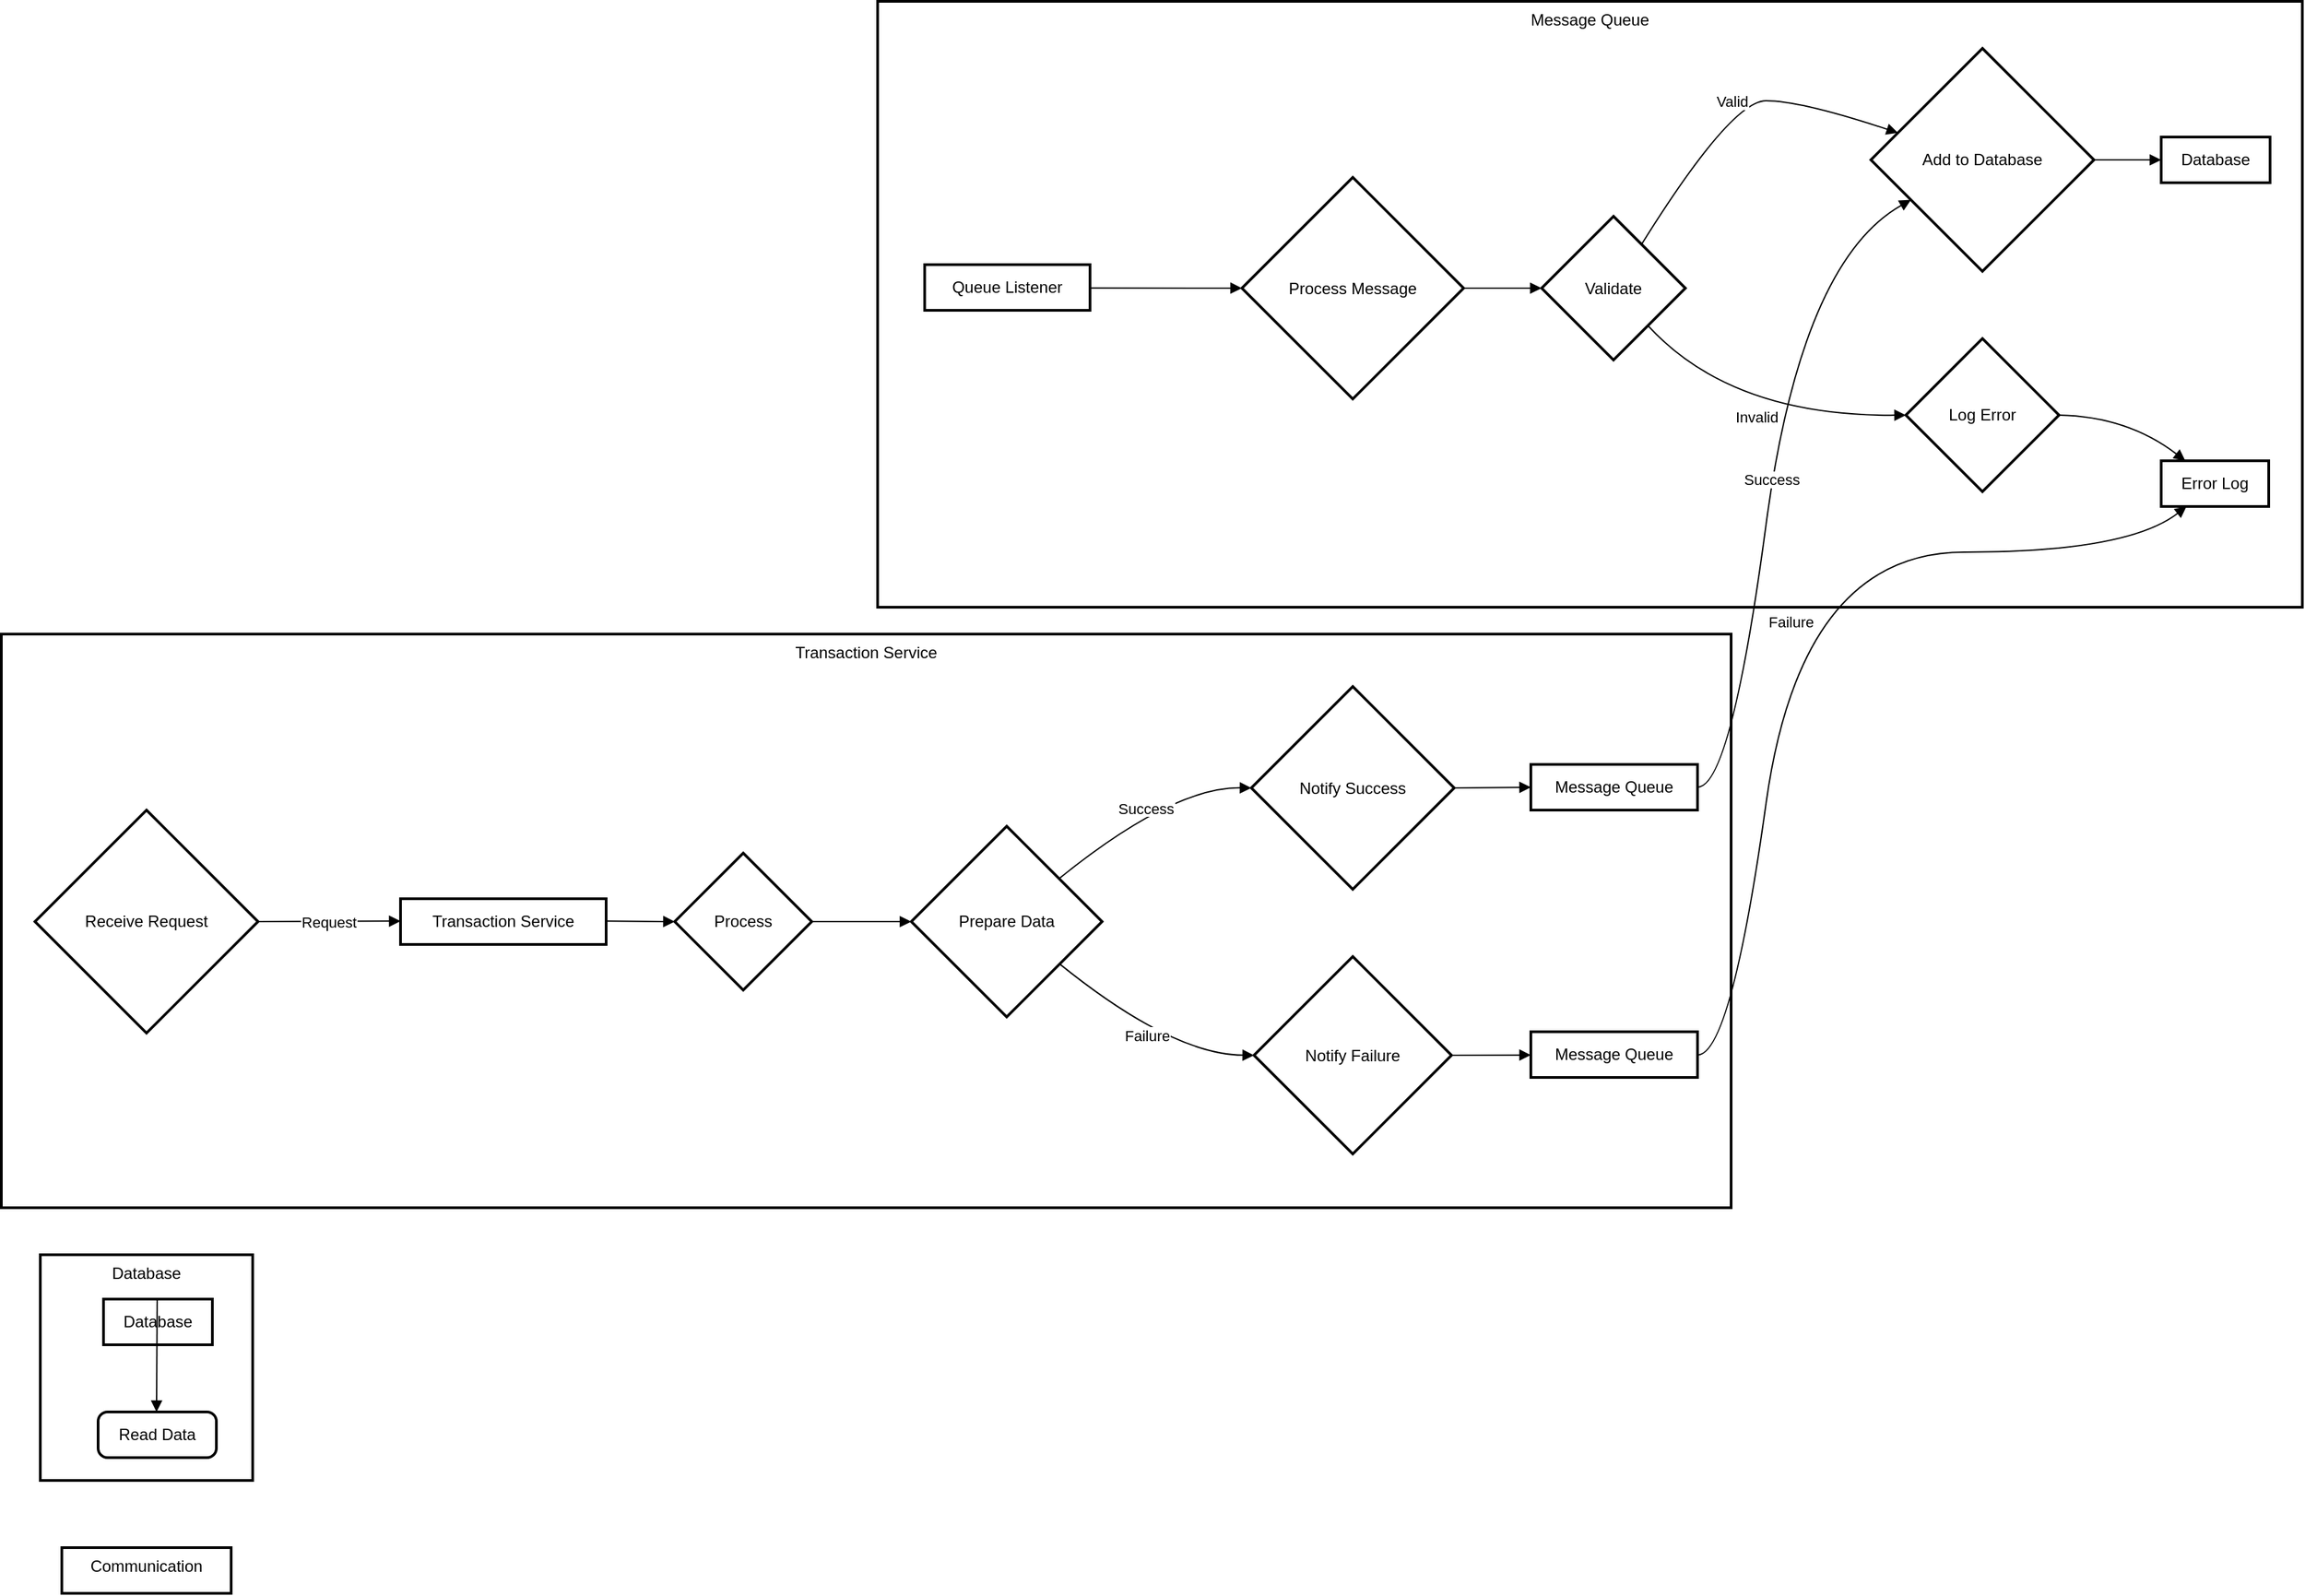 <mxfile version="24.7.6">
  <diagram name="Page-1" id="mJASKHyNwnHnYTRJuOTG">
    <mxGraphModel>
      <root>
        <mxCell id="0" />
        <mxCell id="1" parent="0" />
        <mxCell id="2" value="Transaction Service" style="whiteSpace=wrap;strokeWidth=2;verticalAlign=top;" vertex="1" parent="1">
          <mxGeometry y="471" width="1287" height="427" as="geometry" />
        </mxCell>
        <mxCell id="3" value="Transaction Service" style="whiteSpace=wrap;strokeWidth=2;" vertex="1" parent="1">
          <mxGeometry x="297" y="668" width="153" height="34" as="geometry" />
        </mxCell>
        <mxCell id="4" value="Receive Request" style="rhombus;strokeWidth=2;whiteSpace=wrap;" vertex="1" parent="1">
          <mxGeometry x="25" y="602" width="166" height="166" as="geometry" />
        </mxCell>
        <mxCell id="5" value="Process" style="rhombus;strokeWidth=2;whiteSpace=wrap;" vertex="1" parent="1">
          <mxGeometry x="501" y="634" width="102" height="102" as="geometry" />
        </mxCell>
        <mxCell id="6" value="Prepare Data" style="rhombus;strokeWidth=2;whiteSpace=wrap;" vertex="1" parent="1">
          <mxGeometry x="677" y="614" width="142" height="142" as="geometry" />
        </mxCell>
        <mxCell id="7" value="Notify Success" style="rhombus;strokeWidth=2;whiteSpace=wrap;" vertex="1" parent="1">
          <mxGeometry x="930" y="510" width="151" height="151" as="geometry" />
        </mxCell>
        <mxCell id="8" value="Message Queue" style="whiteSpace=wrap;strokeWidth=2;" vertex="1" parent="1">
          <mxGeometry x="1138" y="568" width="124" height="34" as="geometry" />
        </mxCell>
        <mxCell id="9" value="Notify Failure" style="rhombus;strokeWidth=2;whiteSpace=wrap;" vertex="1" parent="1">
          <mxGeometry x="932" y="711" width="147" height="147" as="geometry" />
        </mxCell>
        <mxCell id="10" value="Message Queue" style="whiteSpace=wrap;strokeWidth=2;" vertex="1" parent="1">
          <mxGeometry x="1138" y="767" width="124" height="34" as="geometry" />
        </mxCell>
        <mxCell id="11" value="Database" style="whiteSpace=wrap;strokeWidth=2;verticalAlign=top;" vertex="1" parent="1">
          <mxGeometry x="29" y="933" width="158" height="168" as="geometry" />
        </mxCell>
        <mxCell id="12" value="Read Data" style="rounded=1;absoluteArcSize=1;arcSize=14;whiteSpace=wrap;strokeWidth=2;" vertex="1" parent="11">
          <mxGeometry x="43" y="117" width="88" height="34" as="geometry" />
        </mxCell>
        <mxCell id="13" value="Database" style="whiteSpace=wrap;strokeWidth=2;" vertex="1" parent="11">
          <mxGeometry x="47" y="33" width="81" height="34" as="geometry" />
        </mxCell>
        <mxCell id="14" value="" style="curved=1;startArrow=none;endArrow=block;exitX=0.13;exitY=-26.44;entryX=0.17;entryY=-27.44;" edge="1" parent="11" source="13" target="12">
          <mxGeometry relative="1" as="geometry">
            <Array as="points" />
          </mxGeometry>
        </mxCell>
        <mxCell id="15" value="Message Queue" style="whiteSpace=wrap;strokeWidth=2;verticalAlign=top;" vertex="1" parent="1">
          <mxGeometry x="652" width="1060" height="451" as="geometry" />
        </mxCell>
        <mxCell id="16" value="Process Message" style="rhombus;strokeWidth=2;whiteSpace=wrap;" vertex="1" parent="1">
          <mxGeometry x="923" y="131" width="165" height="165" as="geometry" />
        </mxCell>
        <mxCell id="17" value="Queue Listener" style="whiteSpace=wrap;strokeWidth=2;" vertex="1" parent="1">
          <mxGeometry x="687" y="196" width="123" height="34" as="geometry" />
        </mxCell>
        <mxCell id="18" value="Validate" style="rhombus;strokeWidth=2;whiteSpace=wrap;" vertex="1" parent="1">
          <mxGeometry x="1146" y="160" width="107" height="107" as="geometry" />
        </mxCell>
        <mxCell id="19" value="Add to Database" style="rhombus;strokeWidth=2;whiteSpace=wrap;" vertex="1" parent="1">
          <mxGeometry x="1391" y="35" width="166" height="166" as="geometry" />
        </mxCell>
        <mxCell id="20" value="Database" style="whiteSpace=wrap;strokeWidth=2;" vertex="1" parent="1">
          <mxGeometry x="1607" y="101" width="81" height="34" as="geometry" />
        </mxCell>
        <mxCell id="21" value="Log Error" style="rhombus;strokeWidth=2;whiteSpace=wrap;" vertex="1" parent="1">
          <mxGeometry x="1417" y="251" width="114" height="114" as="geometry" />
        </mxCell>
        <mxCell id="22" value="Error Log" style="whiteSpace=wrap;strokeWidth=2;" vertex="1" parent="1">
          <mxGeometry x="1607" y="342" width="80" height="34" as="geometry" />
        </mxCell>
        <mxCell id="23" value="Communication" style="whiteSpace=wrap;strokeWidth=2;verticalAlign=top;" vertex="1" parent="1">
          <mxGeometry x="45" y="1151" width="126" height="34" as="geometry" />
        </mxCell>
        <mxCell id="24" value="" style="curved=1;startArrow=none;endArrow=block;exitX=1;exitY=0.51;entryX=0;entryY=0.5;" edge="1" parent="1" source="17" target="16">
          <mxGeometry relative="1" as="geometry">
            <Array as="points" />
          </mxGeometry>
        </mxCell>
        <mxCell id="25" value="" style="curved=1;startArrow=none;endArrow=block;exitX=1;exitY=0.5;entryX=0;entryY=0.5;" edge="1" parent="1" source="16" target="18">
          <mxGeometry relative="1" as="geometry">
            <Array as="points" />
          </mxGeometry>
        </mxCell>
        <mxCell id="26" value="Valid" style="curved=1;startArrow=none;endArrow=block;exitX=0.82;exitY=0;entryX=0;entryY=0.34;" edge="1" parent="1" source="18" target="19">
          <mxGeometry relative="1" as="geometry">
            <Array as="points">
              <mxPoint x="1287" y="74" />
              <mxPoint x="1339" y="74" />
            </Array>
          </mxGeometry>
        </mxCell>
        <mxCell id="27" value="" style="curved=1;startArrow=none;endArrow=block;exitX=1;exitY=0.5;entryX=0;entryY=0.5;" edge="1" parent="1" source="19" target="20">
          <mxGeometry relative="1" as="geometry">
            <Array as="points" />
          </mxGeometry>
        </mxCell>
        <mxCell id="28" value="Invalid" style="curved=1;startArrow=none;endArrow=block;exitX=0.96;exitY=1;entryX=0;entryY=0.5;" edge="1" parent="1" source="18" target="21">
          <mxGeometry relative="1" as="geometry">
            <Array as="points">
              <mxPoint x="1287" y="309" />
            </Array>
          </mxGeometry>
        </mxCell>
        <mxCell id="29" value="" style="curved=1;startArrow=none;endArrow=block;exitX=1;exitY=0.5;entryX=0.23;entryY=0.01;" edge="1" parent="1" source="21" target="22">
          <mxGeometry relative="1" as="geometry">
            <Array as="points">
              <mxPoint x="1582" y="309" />
            </Array>
          </mxGeometry>
        </mxCell>
        <mxCell id="30" value="Request" style="curved=1;startArrow=none;endArrow=block;exitX=1;exitY=0.5;entryX=0;entryY=0.49;" edge="1" parent="1" source="4" target="3">
          <mxGeometry relative="1" as="geometry">
            <Array as="points" />
          </mxGeometry>
        </mxCell>
        <mxCell id="31" value="" style="curved=1;startArrow=none;endArrow=block;exitX=1;exitY=0.49;entryX=0;entryY=0.5;" edge="1" parent="1" source="3" target="5">
          <mxGeometry relative="1" as="geometry">
            <Array as="points" />
          </mxGeometry>
        </mxCell>
        <mxCell id="32" value="" style="curved=1;startArrow=none;endArrow=block;exitX=0.99;exitY=0.5;entryX=0;entryY=0.5;" edge="1" parent="1" source="5" target="6">
          <mxGeometry relative="1" as="geometry">
            <Array as="points" />
          </mxGeometry>
        </mxCell>
        <mxCell id="33" value="Success" style="curved=1;startArrow=none;endArrow=block;exitX=1;exitY=0.09;entryX=0;entryY=0.5;" edge="1" parent="1" source="6" target="7">
          <mxGeometry relative="1" as="geometry">
            <Array as="points">
              <mxPoint x="871" y="585" />
            </Array>
          </mxGeometry>
        </mxCell>
        <mxCell id="34" value="" style="curved=1;startArrow=none;endArrow=block;exitX=1;exitY=0.5;entryX=0;entryY=0.5;" edge="1" parent="1" source="7" target="8">
          <mxGeometry relative="1" as="geometry">
            <Array as="points" />
          </mxGeometry>
        </mxCell>
        <mxCell id="35" value="Failure" style="curved=1;startArrow=none;endArrow=block;exitX=1;exitY=0.9;entryX=0;entryY=0.5;" edge="1" parent="1" source="6" target="9">
          <mxGeometry relative="1" as="geometry">
            <Array as="points">
              <mxPoint x="871" y="784" />
            </Array>
          </mxGeometry>
        </mxCell>
        <mxCell id="36" value="" style="curved=1;startArrow=none;endArrow=block;exitX=1;exitY=0.5;entryX=0;entryY=0.51;" edge="1" parent="1" source="9" target="10">
          <mxGeometry relative="1" as="geometry">
            <Array as="points" />
          </mxGeometry>
        </mxCell>
        <mxCell id="37" value="Success" style="curved=1;startArrow=none;endArrow=block;exitX=1;exitY=0.5;entryX=0;entryY=0.78;" edge="1" parent="1" source="8" target="19">
          <mxGeometry relative="1" as="geometry">
            <Array as="points">
              <mxPoint x="1287" y="585" />
              <mxPoint x="1339" y="194" />
            </Array>
          </mxGeometry>
        </mxCell>
        <mxCell id="38" value="Failure" style="curved=1;startArrow=none;endArrow=block;exitX=1;exitY=0.51;entryX=0.23;entryY=1.01;" edge="1" parent="1" source="10" target="22">
          <mxGeometry relative="1" as="geometry">
            <Array as="points">
              <mxPoint x="1287" y="784" />
              <mxPoint x="1339" y="410" />
              <mxPoint x="1582" y="410" />
            </Array>
          </mxGeometry>
        </mxCell>
      </root>
    </mxGraphModel>
  </diagram>
</mxfile>
